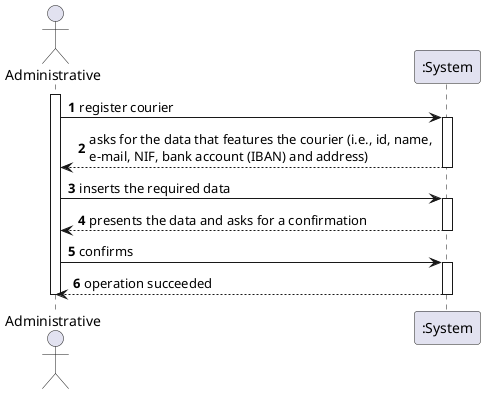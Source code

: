 @startuml
autonumber
actor "Administrative" as ADM

activate ADM
ADM -> ":System" : register courier
activate ":System"
":System" --> ADM : asks for the data that features the courier (i.e., id, name, \ne-mail, NIF, bank account (IBAN) and address)
deactivate ":System"


ADM -> ":System" : inserts the required data
activate ":System"
":System" --> ADM : presents the data and asks for a confirmation
deactivate ":System"

ADM -> ":System" : confirms
activate ":System"
":System" --> ADM : operation succeeded
deactivate ":System"

deactivate ADM
@enduml
